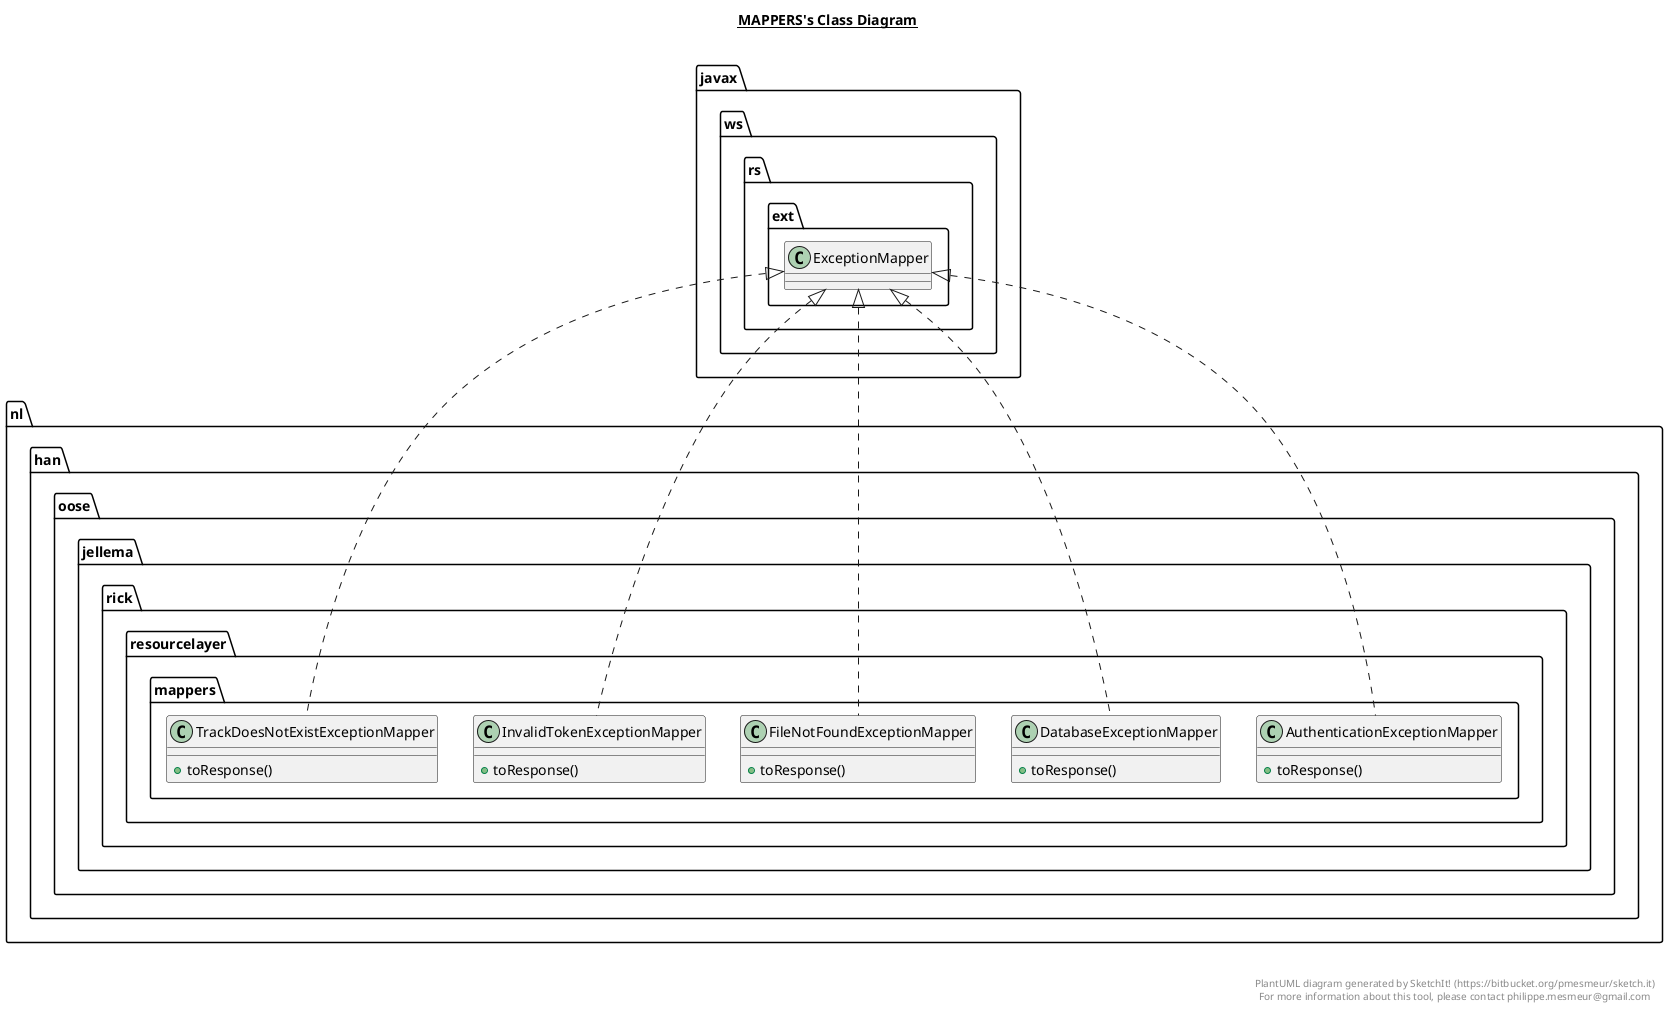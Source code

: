 @startuml

title __MAPPERS's Class Diagram__\n

  namespace nl.han.oose.jellema.rick.resourcelayer {
    namespace mappers {
      class nl.han.oose.jellema.rick.resourcelayer.mappers.AuthenticationExceptionMapper {
          + toResponse()
      }
    }
  }
  

  namespace nl.han.oose.jellema.rick.resourcelayer {
    namespace mappers {
      class nl.han.oose.jellema.rick.resourcelayer.mappers.DatabaseExceptionMapper {
          + toResponse()
      }
    }
  }
  

  namespace nl.han.oose.jellema.rick.resourcelayer {
    namespace mappers {
      class nl.han.oose.jellema.rick.resourcelayer.mappers.FileNotFoundExceptionMapper {
          + toResponse()
      }
    }
  }
  

  namespace nl.han.oose.jellema.rick.resourcelayer {
    namespace mappers {
      class nl.han.oose.jellema.rick.resourcelayer.mappers.InvalidTokenExceptionMapper {
          + toResponse()
      }
    }
  }
  

  namespace nl.han.oose.jellema.rick.resourcelayer {
    namespace mappers {
      class nl.han.oose.jellema.rick.resourcelayer.mappers.TrackDoesNotExistExceptionMapper {
          + toResponse()
      }
    }
  }
  

  nl.han.oose.jellema.rick.resourcelayer.mappers.AuthenticationExceptionMapper .up.|> javax.ws.rs.ext.ExceptionMapper
  nl.han.oose.jellema.rick.resourcelayer.mappers.DatabaseExceptionMapper .up.|> javax.ws.rs.ext.ExceptionMapper
  nl.han.oose.jellema.rick.resourcelayer.mappers.FileNotFoundExceptionMapper .up.|> javax.ws.rs.ext.ExceptionMapper
  nl.han.oose.jellema.rick.resourcelayer.mappers.InvalidTokenExceptionMapper .up.|> javax.ws.rs.ext.ExceptionMapper
  nl.han.oose.jellema.rick.resourcelayer.mappers.TrackDoesNotExistExceptionMapper .up.|> javax.ws.rs.ext.ExceptionMapper


right footer


PlantUML diagram generated by SketchIt! (https://bitbucket.org/pmesmeur/sketch.it)
For more information about this tool, please contact philippe.mesmeur@gmail.com
endfooter

@enduml
